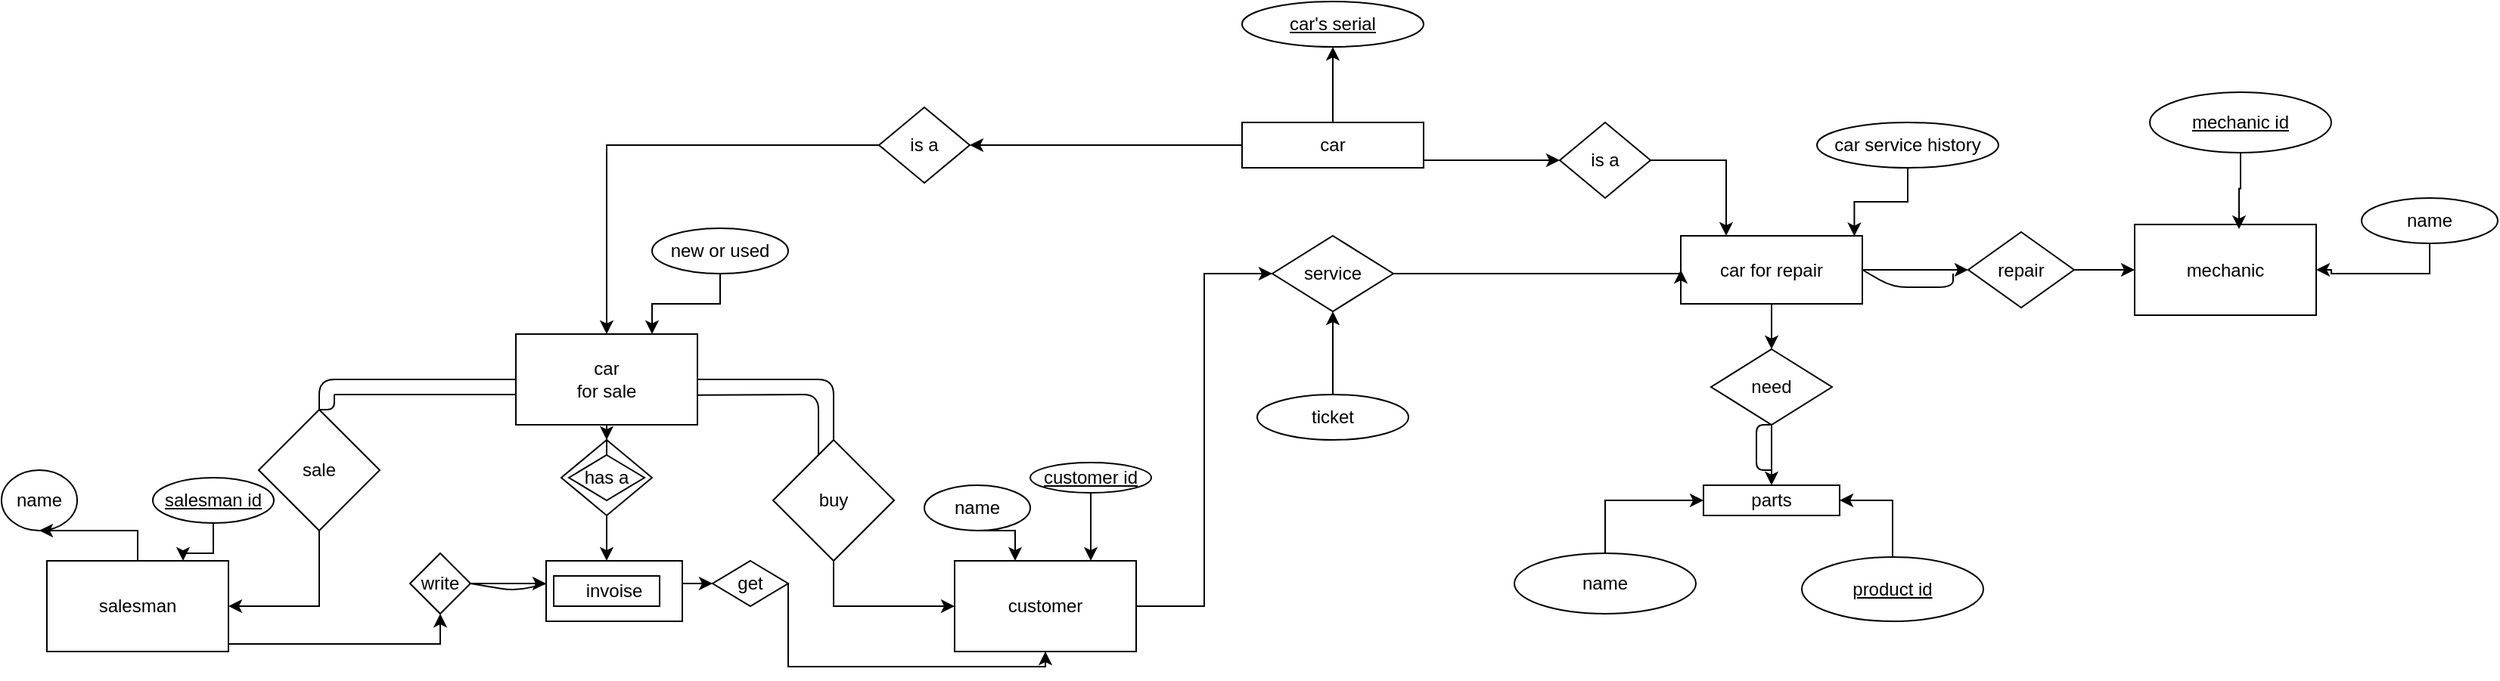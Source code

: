 <mxfile version="13.7.9" type="github">
  <diagram id="R2lEEEUBdFMjLlhIrx00" name="Page-1">
    <mxGraphModel dx="1117" dy="1790" grid="1" gridSize="10" guides="1" tooltips="1" connect="1" arrows="1" fold="1" page="1" pageScale="1" pageWidth="850" pageHeight="1100" math="0" shadow="0" extFonts="Permanent Marker^https://fonts.googleapis.com/css?family=Permanent+Marker">
      <root>
        <mxCell id="0" />
        <mxCell id="1" parent="0" />
        <mxCell id="CmyvTzAQ2AaMNCMZPIMG-38" style="edgeStyle=orthogonalEdgeStyle;rounded=0;orthogonalLoop=1;jettySize=auto;html=1;exitX=0.5;exitY=1;exitDx=0;exitDy=0;" edge="1" parent="1" source="CmyvTzAQ2AaMNCMZPIMG-2" target="CmyvTzAQ2AaMNCMZPIMG-37">
          <mxGeometry relative="1" as="geometry" />
        </mxCell>
        <mxCell id="CmyvTzAQ2AaMNCMZPIMG-2" value="&lt;div&gt;car&lt;/div&gt;&lt;div&gt;for sale&lt;/div&gt;" style="rounded=0;whiteSpace=wrap;html=1;" vertex="1" parent="1">
          <mxGeometry x="350" y="90" width="120" height="60" as="geometry" />
        </mxCell>
        <mxCell id="CmyvTzAQ2AaMNCMZPIMG-40" style="edgeStyle=orthogonalEdgeStyle;rounded=0;orthogonalLoop=1;jettySize=auto;html=1;exitX=1;exitY=0.75;exitDx=0;exitDy=0;entryX=0.5;entryY=1;entryDx=0;entryDy=0;" edge="1" parent="1" source="CmyvTzAQ2AaMNCMZPIMG-10" target="CmyvTzAQ2AaMNCMZPIMG-34">
          <mxGeometry relative="1" as="geometry">
            <Array as="points">
              <mxPoint x="160" y="295" />
              <mxPoint x="300" y="295" />
            </Array>
          </mxGeometry>
        </mxCell>
        <mxCell id="CmyvTzAQ2AaMNCMZPIMG-47" style="edgeStyle=orthogonalEdgeStyle;rounded=0;orthogonalLoop=1;jettySize=auto;html=1;exitX=0.5;exitY=0;exitDx=0;exitDy=0;entryX=0.5;entryY=1;entryDx=0;entryDy=0;" edge="1" parent="1" source="CmyvTzAQ2AaMNCMZPIMG-10" target="CmyvTzAQ2AaMNCMZPIMG-44">
          <mxGeometry relative="1" as="geometry" />
        </mxCell>
        <mxCell id="CmyvTzAQ2AaMNCMZPIMG-10" value="&lt;div&gt;salesman&lt;/div&gt;" style="rounded=0;whiteSpace=wrap;html=1;" vertex="1" parent="1">
          <mxGeometry x="40" y="240" width="120" height="60" as="geometry" />
        </mxCell>
        <mxCell id="CmyvTzAQ2AaMNCMZPIMG-74" style="edgeStyle=orthogonalEdgeStyle;rounded=0;orthogonalLoop=1;jettySize=auto;html=1;exitX=1;exitY=0.5;exitDx=0;exitDy=0;entryX=0;entryY=0.5;entryDx=0;entryDy=0;" edge="1" parent="1" source="CmyvTzAQ2AaMNCMZPIMG-11" target="CmyvTzAQ2AaMNCMZPIMG-73">
          <mxGeometry relative="1" as="geometry" />
        </mxCell>
        <mxCell id="CmyvTzAQ2AaMNCMZPIMG-11" value="&lt;div&gt;customer&lt;/div&gt;" style="rounded=0;whiteSpace=wrap;html=1;" vertex="1" parent="1">
          <mxGeometry x="640" y="240" width="120" height="60" as="geometry" />
        </mxCell>
        <mxCell id="CmyvTzAQ2AaMNCMZPIMG-17" style="edgeStyle=orthogonalEdgeStyle;rounded=0;orthogonalLoop=1;jettySize=auto;html=1;exitX=0.5;exitY=1;exitDx=0;exitDy=0;entryX=1;entryY=0.5;entryDx=0;entryDy=0;" edge="1" parent="1" source="CmyvTzAQ2AaMNCMZPIMG-12" target="CmyvTzAQ2AaMNCMZPIMG-10">
          <mxGeometry relative="1" as="geometry" />
        </mxCell>
        <mxCell id="CmyvTzAQ2AaMNCMZPIMG-12" value="&lt;div&gt;sale&lt;/div&gt;" style="rhombus;whiteSpace=wrap;html=1;" vertex="1" parent="1">
          <mxGeometry x="180" y="140" width="80" height="80" as="geometry" />
        </mxCell>
        <mxCell id="CmyvTzAQ2AaMNCMZPIMG-16" style="edgeStyle=orthogonalEdgeStyle;rounded=0;orthogonalLoop=1;jettySize=auto;html=1;exitX=0.5;exitY=1;exitDx=0;exitDy=0;" edge="1" parent="1" source="CmyvTzAQ2AaMNCMZPIMG-13" target="CmyvTzAQ2AaMNCMZPIMG-11">
          <mxGeometry relative="1" as="geometry" />
        </mxCell>
        <mxCell id="CmyvTzAQ2AaMNCMZPIMG-13" value="&lt;div&gt;buy&lt;/div&gt;" style="rhombus;whiteSpace=wrap;html=1;" vertex="1" parent="1">
          <mxGeometry x="520" y="160" width="80" height="80" as="geometry" />
        </mxCell>
        <mxCell id="CmyvTzAQ2AaMNCMZPIMG-27" value="" style="endArrow=none;html=1;exitX=0.997;exitY=0.672;exitDx=0;exitDy=0;exitPerimeter=0;entryX=0.375;entryY=0.125;entryDx=0;entryDy=0;entryPerimeter=0;" edge="1" parent="1" source="CmyvTzAQ2AaMNCMZPIMG-2" target="CmyvTzAQ2AaMNCMZPIMG-13">
          <mxGeometry width="50" height="50" relative="1" as="geometry">
            <mxPoint x="480" y="160" as="sourcePoint" />
            <mxPoint x="560" y="160" as="targetPoint" />
            <Array as="points">
              <mxPoint x="550" y="130" />
            </Array>
          </mxGeometry>
        </mxCell>
        <mxCell id="CmyvTzAQ2AaMNCMZPIMG-28" value="" style="endArrow=none;html=1;exitX=1;exitY=0.5;exitDx=0;exitDy=0;entryX=0.5;entryY=0;entryDx=0;entryDy=0;" edge="1" parent="1" source="CmyvTzAQ2AaMNCMZPIMG-2" target="CmyvTzAQ2AaMNCMZPIMG-13">
          <mxGeometry width="50" height="50" relative="1" as="geometry">
            <mxPoint x="510" y="140" as="sourcePoint" />
            <mxPoint x="560" y="90" as="targetPoint" />
            <Array as="points">
              <mxPoint x="560" y="120" />
            </Array>
          </mxGeometry>
        </mxCell>
        <mxCell id="CmyvTzAQ2AaMNCMZPIMG-29" value="" style="endArrow=none;html=1;exitX=0.5;exitY=0;exitDx=0;exitDy=0;" edge="1" parent="1" source="CmyvTzAQ2AaMNCMZPIMG-12">
          <mxGeometry width="50" height="50" relative="1" as="geometry">
            <mxPoint x="180" y="180" as="sourcePoint" />
            <mxPoint x="230" y="130" as="targetPoint" />
            <Array as="points">
              <mxPoint x="230" y="140" />
            </Array>
          </mxGeometry>
        </mxCell>
        <mxCell id="CmyvTzAQ2AaMNCMZPIMG-31" value="" style="endArrow=none;html=1;" edge="1" parent="1">
          <mxGeometry width="50" height="50" relative="1" as="geometry">
            <mxPoint x="230" y="130" as="sourcePoint" />
            <mxPoint x="350" y="130" as="targetPoint" />
          </mxGeometry>
        </mxCell>
        <mxCell id="CmyvTzAQ2AaMNCMZPIMG-32" value="" style="endArrow=none;html=1;entryX=0;entryY=0.5;entryDx=0;entryDy=0;" edge="1" parent="1" target="CmyvTzAQ2AaMNCMZPIMG-2">
          <mxGeometry width="50" height="50" relative="1" as="geometry">
            <mxPoint x="220" y="140" as="sourcePoint" />
            <mxPoint x="320" y="120" as="targetPoint" />
            <Array as="points">
              <mxPoint x="220" y="120" />
            </Array>
          </mxGeometry>
        </mxCell>
        <mxCell id="CmyvTzAQ2AaMNCMZPIMG-42" style="edgeStyle=orthogonalEdgeStyle;rounded=0;orthogonalLoop=1;jettySize=auto;html=1;exitX=1;exitY=0.5;exitDx=0;exitDy=0;entryX=0;entryY=0.5;entryDx=0;entryDy=0;" edge="1" parent="1" source="CmyvTzAQ2AaMNCMZPIMG-33" target="CmyvTzAQ2AaMNCMZPIMG-35">
          <mxGeometry relative="1" as="geometry">
            <Array as="points">
              <mxPoint x="460" y="255" />
            </Array>
          </mxGeometry>
        </mxCell>
        <mxCell id="CmyvTzAQ2AaMNCMZPIMG-33" value="invoise" style="rounded=0;whiteSpace=wrap;html=1;" vertex="1" parent="1">
          <mxGeometry x="370" y="240" width="90" height="40" as="geometry" />
        </mxCell>
        <mxCell id="CmyvTzAQ2AaMNCMZPIMG-41" style="edgeStyle=orthogonalEdgeStyle;rounded=0;orthogonalLoop=1;jettySize=auto;html=1;exitX=1;exitY=0.5;exitDx=0;exitDy=0;" edge="1" parent="1" source="CmyvTzAQ2AaMNCMZPIMG-34">
          <mxGeometry relative="1" as="geometry">
            <mxPoint x="370" y="255" as="targetPoint" />
            <Array as="points">
              <mxPoint x="370" y="255" />
            </Array>
          </mxGeometry>
        </mxCell>
        <mxCell id="CmyvTzAQ2AaMNCMZPIMG-34" value="&lt;div&gt;write&lt;/div&gt;" style="rhombus;whiteSpace=wrap;html=1;" vertex="1" parent="1">
          <mxGeometry x="280" y="235" width="40" height="40" as="geometry" />
        </mxCell>
        <mxCell id="CmyvTzAQ2AaMNCMZPIMG-43" style="edgeStyle=orthogonalEdgeStyle;rounded=0;orthogonalLoop=1;jettySize=auto;html=1;exitX=1;exitY=0.5;exitDx=0;exitDy=0;entryX=0.5;entryY=1;entryDx=0;entryDy=0;" edge="1" parent="1" source="CmyvTzAQ2AaMNCMZPIMG-35" target="CmyvTzAQ2AaMNCMZPIMG-11">
          <mxGeometry relative="1" as="geometry">
            <mxPoint x="700" y="310" as="targetPoint" />
            <Array as="points">
              <mxPoint x="530" y="310" />
              <mxPoint x="700" y="310" />
            </Array>
          </mxGeometry>
        </mxCell>
        <mxCell id="CmyvTzAQ2AaMNCMZPIMG-35" value="&lt;div&gt;get&lt;/div&gt;" style="rhombus;whiteSpace=wrap;html=1;" vertex="1" parent="1">
          <mxGeometry x="480" y="240" width="50" height="30" as="geometry" />
        </mxCell>
        <mxCell id="CmyvTzAQ2AaMNCMZPIMG-36" value="&lt;div&gt;has a&lt;/div&gt;" style="rhombus;whiteSpace=wrap;html=1;" vertex="1" parent="1">
          <mxGeometry x="385" y="170" width="50" height="30" as="geometry" />
        </mxCell>
        <mxCell id="CmyvTzAQ2AaMNCMZPIMG-39" style="edgeStyle=orthogonalEdgeStyle;rounded=0;orthogonalLoop=1;jettySize=auto;html=1;exitX=0.5;exitY=1;exitDx=0;exitDy=0;" edge="1" parent="1" source="CmyvTzAQ2AaMNCMZPIMG-37">
          <mxGeometry relative="1" as="geometry">
            <mxPoint x="410" y="240" as="targetPoint" />
          </mxGeometry>
        </mxCell>
        <mxCell id="CmyvTzAQ2AaMNCMZPIMG-37" value="" style="rhombus;whiteSpace=wrap;html=1;fillColor=none;" vertex="1" parent="1">
          <mxGeometry x="380" y="160" width="60" height="50" as="geometry" />
        </mxCell>
        <mxCell id="CmyvTzAQ2AaMNCMZPIMG-44" value="name" style="ellipse;whiteSpace=wrap;html=1;fillColor=none;" vertex="1" parent="1">
          <mxGeometry x="10" y="180" width="50" height="40" as="geometry" />
        </mxCell>
        <mxCell id="CmyvTzAQ2AaMNCMZPIMG-49" style="edgeStyle=orthogonalEdgeStyle;rounded=0;orthogonalLoop=1;jettySize=auto;html=1;exitX=0.5;exitY=1;exitDx=0;exitDy=0;" edge="1" parent="1" source="CmyvTzAQ2AaMNCMZPIMG-48" target="CmyvTzAQ2AaMNCMZPIMG-11">
          <mxGeometry relative="1" as="geometry">
            <Array as="points">
              <mxPoint x="680" y="220" />
            </Array>
          </mxGeometry>
        </mxCell>
        <mxCell id="CmyvTzAQ2AaMNCMZPIMG-48" value="&lt;div&gt;name&lt;/div&gt;" style="ellipse;whiteSpace=wrap;html=1;fillColor=none;" vertex="1" parent="1">
          <mxGeometry x="620" y="190" width="70" height="30" as="geometry" />
        </mxCell>
        <mxCell id="CmyvTzAQ2AaMNCMZPIMG-50" style="edgeStyle=orthogonalEdgeStyle;rounded=0;orthogonalLoop=1;jettySize=auto;html=1;exitX=0.5;exitY=0;exitDx=0;exitDy=0;entryX=0.5;entryY=1;entryDx=0;entryDy=0;" edge="1" parent="1" source="CmyvTzAQ2AaMNCMZPIMG-53">
          <mxGeometry relative="1" as="geometry">
            <mxPoint x="890" y="-100" as="targetPoint" />
          </mxGeometry>
        </mxCell>
        <mxCell id="CmyvTzAQ2AaMNCMZPIMG-70" style="edgeStyle=orthogonalEdgeStyle;rounded=0;orthogonalLoop=1;jettySize=auto;html=1;exitX=0;exitY=0.5;exitDx=0;exitDy=0;entryX=1;entryY=0.5;entryDx=0;entryDy=0;" edge="1" parent="1" source="CmyvTzAQ2AaMNCMZPIMG-53" target="CmyvTzAQ2AaMNCMZPIMG-60">
          <mxGeometry relative="1" as="geometry" />
        </mxCell>
        <mxCell id="CmyvTzAQ2AaMNCMZPIMG-84" value="" style="edgeStyle=orthogonalEdgeStyle;rounded=0;orthogonalLoop=1;jettySize=auto;html=1;" edge="1" parent="1" source="CmyvTzAQ2AaMNCMZPIMG-53" target="CmyvTzAQ2AaMNCMZPIMG-58">
          <mxGeometry relative="1" as="geometry">
            <Array as="points">
              <mxPoint x="980" y="-25" />
              <mxPoint x="980" y="-25" />
            </Array>
          </mxGeometry>
        </mxCell>
        <mxCell id="CmyvTzAQ2AaMNCMZPIMG-53" value="&lt;div&gt;car&lt;/div&gt;" style="rounded=0;whiteSpace=wrap;html=1;" vertex="1" parent="1">
          <mxGeometry x="830" y="-50" width="120" height="30" as="geometry" />
        </mxCell>
        <mxCell id="CmyvTzAQ2AaMNCMZPIMG-102" style="edgeStyle=orthogonalEdgeStyle;rounded=0;orthogonalLoop=1;jettySize=auto;html=1;exitX=1;exitY=0.5;exitDx=0;exitDy=0;entryX=0;entryY=0.5;entryDx=0;entryDy=0;" edge="1" parent="1" source="CmyvTzAQ2AaMNCMZPIMG-54" target="CmyvTzAQ2AaMNCMZPIMG-79">
          <mxGeometry relative="1" as="geometry" />
        </mxCell>
        <mxCell id="CmyvTzAQ2AaMNCMZPIMG-114" style="edgeStyle=orthogonalEdgeStyle;rounded=0;orthogonalLoop=1;jettySize=auto;html=1;exitX=0.5;exitY=1;exitDx=0;exitDy=0;" edge="1" parent="1" source="CmyvTzAQ2AaMNCMZPIMG-54" target="CmyvTzAQ2AaMNCMZPIMG-115">
          <mxGeometry relative="1" as="geometry">
            <mxPoint x="1180" y="110" as="targetPoint" />
          </mxGeometry>
        </mxCell>
        <mxCell id="CmyvTzAQ2AaMNCMZPIMG-54" value="car for repair" style="rounded=0;whiteSpace=wrap;html=1;" vertex="1" parent="1">
          <mxGeometry x="1120" y="25" width="120" height="45" as="geometry" />
        </mxCell>
        <mxCell id="CmyvTzAQ2AaMNCMZPIMG-56" value="&lt;u&gt;car&#39;s serial&lt;/u&gt;" style="ellipse;whiteSpace=wrap;html=1;" vertex="1" parent="1">
          <mxGeometry x="830" y="-130" width="120" height="30" as="geometry" />
        </mxCell>
        <mxCell id="CmyvTzAQ2AaMNCMZPIMG-92" style="edgeStyle=orthogonalEdgeStyle;rounded=0;orthogonalLoop=1;jettySize=auto;html=1;exitX=1;exitY=0.5;exitDx=0;exitDy=0;entryX=0.25;entryY=0;entryDx=0;entryDy=0;" edge="1" parent="1" source="CmyvTzAQ2AaMNCMZPIMG-58" target="CmyvTzAQ2AaMNCMZPIMG-54">
          <mxGeometry relative="1" as="geometry" />
        </mxCell>
        <mxCell id="CmyvTzAQ2AaMNCMZPIMG-58" value="is a" style="rhombus;whiteSpace=wrap;html=1;" vertex="1" parent="1">
          <mxGeometry x="1040" y="-50" width="60" height="50" as="geometry" />
        </mxCell>
        <mxCell id="CmyvTzAQ2AaMNCMZPIMG-69" style="edgeStyle=orthogonalEdgeStyle;rounded=0;orthogonalLoop=1;jettySize=auto;html=1;exitX=0;exitY=0.5;exitDx=0;exitDy=0;" edge="1" parent="1" source="CmyvTzAQ2AaMNCMZPIMG-60" target="CmyvTzAQ2AaMNCMZPIMG-2">
          <mxGeometry relative="1" as="geometry" />
        </mxCell>
        <mxCell id="CmyvTzAQ2AaMNCMZPIMG-60" value="is a" style="rhombus;whiteSpace=wrap;html=1;" vertex="1" parent="1">
          <mxGeometry x="590" y="-60" width="60" height="50" as="geometry" />
        </mxCell>
        <mxCell id="CmyvTzAQ2AaMNCMZPIMG-66" style="edgeStyle=orthogonalEdgeStyle;rounded=0;orthogonalLoop=1;jettySize=auto;html=1;exitX=0.5;exitY=1;exitDx=0;exitDy=0;entryX=0.75;entryY=0;entryDx=0;entryDy=0;" edge="1" parent="1" source="CmyvTzAQ2AaMNCMZPIMG-62" target="CmyvTzAQ2AaMNCMZPIMG-2">
          <mxGeometry relative="1" as="geometry" />
        </mxCell>
        <mxCell id="CmyvTzAQ2AaMNCMZPIMG-62" value="&lt;div&gt;new or used&lt;/div&gt;" style="ellipse;whiteSpace=wrap;html=1;" vertex="1" parent="1">
          <mxGeometry x="440" y="20" width="90" height="30" as="geometry" />
        </mxCell>
        <mxCell id="CmyvTzAQ2AaMNCMZPIMG-71" style="edgeStyle=orthogonalEdgeStyle;rounded=0;orthogonalLoop=1;jettySize=auto;html=1;exitX=0.5;exitY=1;exitDx=0;exitDy=0;entryX=0.956;entryY=0.006;entryDx=0;entryDy=0;entryPerimeter=0;" edge="1" parent="1" source="CmyvTzAQ2AaMNCMZPIMG-67" target="CmyvTzAQ2AaMNCMZPIMG-54">
          <mxGeometry relative="1" as="geometry" />
        </mxCell>
        <mxCell id="CmyvTzAQ2AaMNCMZPIMG-67" value="&lt;div&gt;car service history&lt;/div&gt;" style="ellipse;whiteSpace=wrap;html=1;" vertex="1" parent="1">
          <mxGeometry x="1210" y="-50" width="120" height="30" as="geometry" />
        </mxCell>
        <mxCell id="CmyvTzAQ2AaMNCMZPIMG-75" style="edgeStyle=orthogonalEdgeStyle;rounded=0;orthogonalLoop=1;jettySize=auto;html=1;exitX=0.5;exitY=0;exitDx=0;exitDy=0;entryX=0.5;entryY=1;entryDx=0;entryDy=0;" edge="1" parent="1" source="CmyvTzAQ2AaMNCMZPIMG-72" target="CmyvTzAQ2AaMNCMZPIMG-73">
          <mxGeometry relative="1" as="geometry" />
        </mxCell>
        <mxCell id="CmyvTzAQ2AaMNCMZPIMG-72" value="ticket" style="ellipse;whiteSpace=wrap;html=1;fillColor=none;" vertex="1" parent="1">
          <mxGeometry x="840" y="130" width="100" height="30" as="geometry" />
        </mxCell>
        <mxCell id="CmyvTzAQ2AaMNCMZPIMG-77" style="edgeStyle=orthogonalEdgeStyle;rounded=0;orthogonalLoop=1;jettySize=auto;html=1;exitX=1;exitY=0.5;exitDx=0;exitDy=0;entryX=0;entryY=0.5;entryDx=0;entryDy=0;" edge="1" parent="1" source="CmyvTzAQ2AaMNCMZPIMG-73" target="CmyvTzAQ2AaMNCMZPIMG-54">
          <mxGeometry relative="1" as="geometry">
            <Array as="points">
              <mxPoint x="930" y="50" />
            </Array>
          </mxGeometry>
        </mxCell>
        <mxCell id="CmyvTzAQ2AaMNCMZPIMG-73" value="&lt;div&gt;service&lt;/div&gt;" style="rhombus;whiteSpace=wrap;html=1;fillColor=none;" vertex="1" parent="1">
          <mxGeometry x="850" y="25" width="80" height="50" as="geometry" />
        </mxCell>
        <mxCell id="CmyvTzAQ2AaMNCMZPIMG-78" value="mechanic" style="rounded=0;whiteSpace=wrap;html=1;fillColor=none;" vertex="1" parent="1">
          <mxGeometry x="1420" y="17.5" width="120" height="60" as="geometry" />
        </mxCell>
        <mxCell id="CmyvTzAQ2AaMNCMZPIMG-81" value="" style="edgeStyle=orthogonalEdgeStyle;rounded=0;orthogonalLoop=1;jettySize=auto;html=1;" edge="1" parent="1" source="CmyvTzAQ2AaMNCMZPIMG-79" target="CmyvTzAQ2AaMNCMZPIMG-78">
          <mxGeometry relative="1" as="geometry" />
        </mxCell>
        <mxCell id="CmyvTzAQ2AaMNCMZPIMG-79" value="repair" style="rhombus;whiteSpace=wrap;html=1;fillColor=none;" vertex="1" parent="1">
          <mxGeometry x="1310" y="22.5" width="70" height="50" as="geometry" />
        </mxCell>
        <mxCell id="CmyvTzAQ2AaMNCMZPIMG-83" style="edgeStyle=orthogonalEdgeStyle;rounded=0;orthogonalLoop=1;jettySize=auto;html=1;exitX=0.5;exitY=1;exitDx=0;exitDy=0;entryX=1;entryY=0.5;entryDx=0;entryDy=0;" edge="1" parent="1" source="CmyvTzAQ2AaMNCMZPIMG-82" target="CmyvTzAQ2AaMNCMZPIMG-78">
          <mxGeometry relative="1" as="geometry" />
        </mxCell>
        <mxCell id="CmyvTzAQ2AaMNCMZPIMG-82" value="name" style="ellipse;whiteSpace=wrap;html=1;fillColor=none;" vertex="1" parent="1">
          <mxGeometry x="1570" width="90" height="30" as="geometry" />
        </mxCell>
        <mxCell id="CmyvTzAQ2AaMNCMZPIMG-94" value="" style="edgeStyle=orthogonalEdgeStyle;rounded=0;orthogonalLoop=1;jettySize=auto;html=1;" edge="1" parent="1" source="CmyvTzAQ2AaMNCMZPIMG-93" target="CmyvTzAQ2AaMNCMZPIMG-10">
          <mxGeometry relative="1" as="geometry">
            <Array as="points">
              <mxPoint x="150" y="235" />
              <mxPoint x="130" y="235" />
            </Array>
          </mxGeometry>
        </mxCell>
        <mxCell id="CmyvTzAQ2AaMNCMZPIMG-93" value="&lt;div&gt;&lt;u&gt;salesman id&lt;/u&gt;&lt;/div&gt;" style="ellipse;whiteSpace=wrap;html=1;fillColor=none;" vertex="1" parent="1">
          <mxGeometry x="110" y="185" width="80" height="30" as="geometry" />
        </mxCell>
        <mxCell id="CmyvTzAQ2AaMNCMZPIMG-96" value="" style="rounded=0;whiteSpace=wrap;html=1;fillColor=none;" vertex="1" parent="1">
          <mxGeometry x="375" y="250" width="70" height="20" as="geometry" />
        </mxCell>
        <mxCell id="CmyvTzAQ2AaMNCMZPIMG-100" style="edgeStyle=orthogonalEdgeStyle;rounded=0;orthogonalLoop=1;jettySize=auto;html=1;exitX=0.5;exitY=1;exitDx=0;exitDy=0;entryX=0.75;entryY=0;entryDx=0;entryDy=0;" edge="1" parent="1" source="CmyvTzAQ2AaMNCMZPIMG-99" target="CmyvTzAQ2AaMNCMZPIMG-11">
          <mxGeometry relative="1" as="geometry" />
        </mxCell>
        <mxCell id="CmyvTzAQ2AaMNCMZPIMG-99" value="&lt;u&gt;customer id&lt;/u&gt;" style="ellipse;whiteSpace=wrap;html=1;fillColor=none;" vertex="1" parent="1">
          <mxGeometry x="690" y="175" width="80" height="20" as="geometry" />
        </mxCell>
        <mxCell id="CmyvTzAQ2AaMNCMZPIMG-108" style="edgeStyle=orthogonalEdgeStyle;rounded=0;orthogonalLoop=1;jettySize=auto;html=1;exitX=0.5;exitY=1;exitDx=0;exitDy=0;entryX=0.575;entryY=0.051;entryDx=0;entryDy=0;entryPerimeter=0;" edge="1" parent="1" source="CmyvTzAQ2AaMNCMZPIMG-107" target="CmyvTzAQ2AaMNCMZPIMG-78">
          <mxGeometry relative="1" as="geometry" />
        </mxCell>
        <mxCell id="CmyvTzAQ2AaMNCMZPIMG-107" value="&lt;u&gt;mechanic id&lt;/u&gt;" style="ellipse;whiteSpace=wrap;html=1;fillColor=#ffffff;gradientColor=none;" vertex="1" parent="1">
          <mxGeometry x="1430" y="-70" width="120" height="40" as="geometry" />
        </mxCell>
        <mxCell id="CmyvTzAQ2AaMNCMZPIMG-109" value="parts" style="rounded=0;whiteSpace=wrap;html=1;fillColor=#ffffff;gradientColor=none;" vertex="1" parent="1">
          <mxGeometry x="1135" y="190" width="90" height="20" as="geometry" />
        </mxCell>
        <mxCell id="CmyvTzAQ2AaMNCMZPIMG-117" style="edgeStyle=orthogonalEdgeStyle;rounded=0;orthogonalLoop=1;jettySize=auto;html=1;exitX=0.5;exitY=0;exitDx=0;exitDy=0;entryX=0;entryY=0.5;entryDx=0;entryDy=0;" edge="1" parent="1" source="CmyvTzAQ2AaMNCMZPIMG-110" target="CmyvTzAQ2AaMNCMZPIMG-109">
          <mxGeometry relative="1" as="geometry" />
        </mxCell>
        <mxCell id="CmyvTzAQ2AaMNCMZPIMG-110" value="name" style="ellipse;whiteSpace=wrap;html=1;fillColor=#ffffff;gradientColor=none;" vertex="1" parent="1">
          <mxGeometry x="1010" y="235" width="120" height="40" as="geometry" />
        </mxCell>
        <mxCell id="CmyvTzAQ2AaMNCMZPIMG-118" style="edgeStyle=orthogonalEdgeStyle;rounded=0;orthogonalLoop=1;jettySize=auto;html=1;exitX=0.5;exitY=0;exitDx=0;exitDy=0;entryX=1;entryY=0.5;entryDx=0;entryDy=0;" edge="1" parent="1" source="CmyvTzAQ2AaMNCMZPIMG-111" target="CmyvTzAQ2AaMNCMZPIMG-109">
          <mxGeometry relative="1" as="geometry" />
        </mxCell>
        <mxCell id="CmyvTzAQ2AaMNCMZPIMG-111" value="&lt;u&gt;product id&lt;br&gt;&lt;/u&gt;" style="ellipse;whiteSpace=wrap;html=1;fillColor=#ffffff;gradientColor=none;" vertex="1" parent="1">
          <mxGeometry x="1200" y="237.5" width="120" height="42.5" as="geometry" />
        </mxCell>
        <mxCell id="CmyvTzAQ2AaMNCMZPIMG-116" style="edgeStyle=orthogonalEdgeStyle;rounded=0;orthogonalLoop=1;jettySize=auto;html=1;exitX=0.5;exitY=1;exitDx=0;exitDy=0;entryX=0.5;entryY=0;entryDx=0;entryDy=0;" edge="1" parent="1" source="CmyvTzAQ2AaMNCMZPIMG-115" target="CmyvTzAQ2AaMNCMZPIMG-109">
          <mxGeometry relative="1" as="geometry" />
        </mxCell>
        <mxCell id="CmyvTzAQ2AaMNCMZPIMG-115" value="need" style="rhombus;whiteSpace=wrap;html=1;" vertex="1" parent="1">
          <mxGeometry x="1140" y="100" width="80" height="50" as="geometry" />
        </mxCell>
        <mxCell id="CmyvTzAQ2AaMNCMZPIMG-119" value="" style="endArrow=none;html=1;entryX=0.5;entryY=1;entryDx=0;entryDy=0;" edge="1" parent="1" target="CmyvTzAQ2AaMNCMZPIMG-115">
          <mxGeometry width="50" height="50" relative="1" as="geometry">
            <mxPoint x="1180" y="180" as="sourcePoint" />
            <mxPoint x="1170" y="155" as="targetPoint" />
            <Array as="points">
              <mxPoint x="1170" y="180" />
              <mxPoint x="1170" y="170" />
              <mxPoint x="1170" y="150" />
            </Array>
          </mxGeometry>
        </mxCell>
        <mxCell id="CmyvTzAQ2AaMNCMZPIMG-120" value="" style="endArrow=none;html=1;exitX=1;exitY=0.5;exitDx=0;exitDy=0;" edge="1" parent="1" source="CmyvTzAQ2AaMNCMZPIMG-54">
          <mxGeometry width="50" height="50" relative="1" as="geometry">
            <mxPoint x="1260" y="100" as="sourcePoint" />
            <mxPoint x="1300" y="50" as="targetPoint" />
            <Array as="points">
              <mxPoint x="1260" y="59" />
              <mxPoint x="1300" y="59" />
            </Array>
          </mxGeometry>
        </mxCell>
        <mxCell id="CmyvTzAQ2AaMNCMZPIMG-121" value="" style="endArrow=none;html=1;exitX=1;exitY=0.5;exitDx=0;exitDy=0;entryX=0;entryY=0.375;entryDx=0;entryDy=0;entryPerimeter=0;" edge="1" parent="1" source="CmyvTzAQ2AaMNCMZPIMG-34" target="CmyvTzAQ2AaMNCMZPIMG-33">
          <mxGeometry width="50" height="50" relative="1" as="geometry">
            <mxPoint x="410" y="150" as="sourcePoint" />
            <mxPoint x="460" y="100" as="targetPoint" />
            <Array as="points">
              <mxPoint x="350" y="260" />
            </Array>
          </mxGeometry>
        </mxCell>
      </root>
    </mxGraphModel>
  </diagram>
</mxfile>
